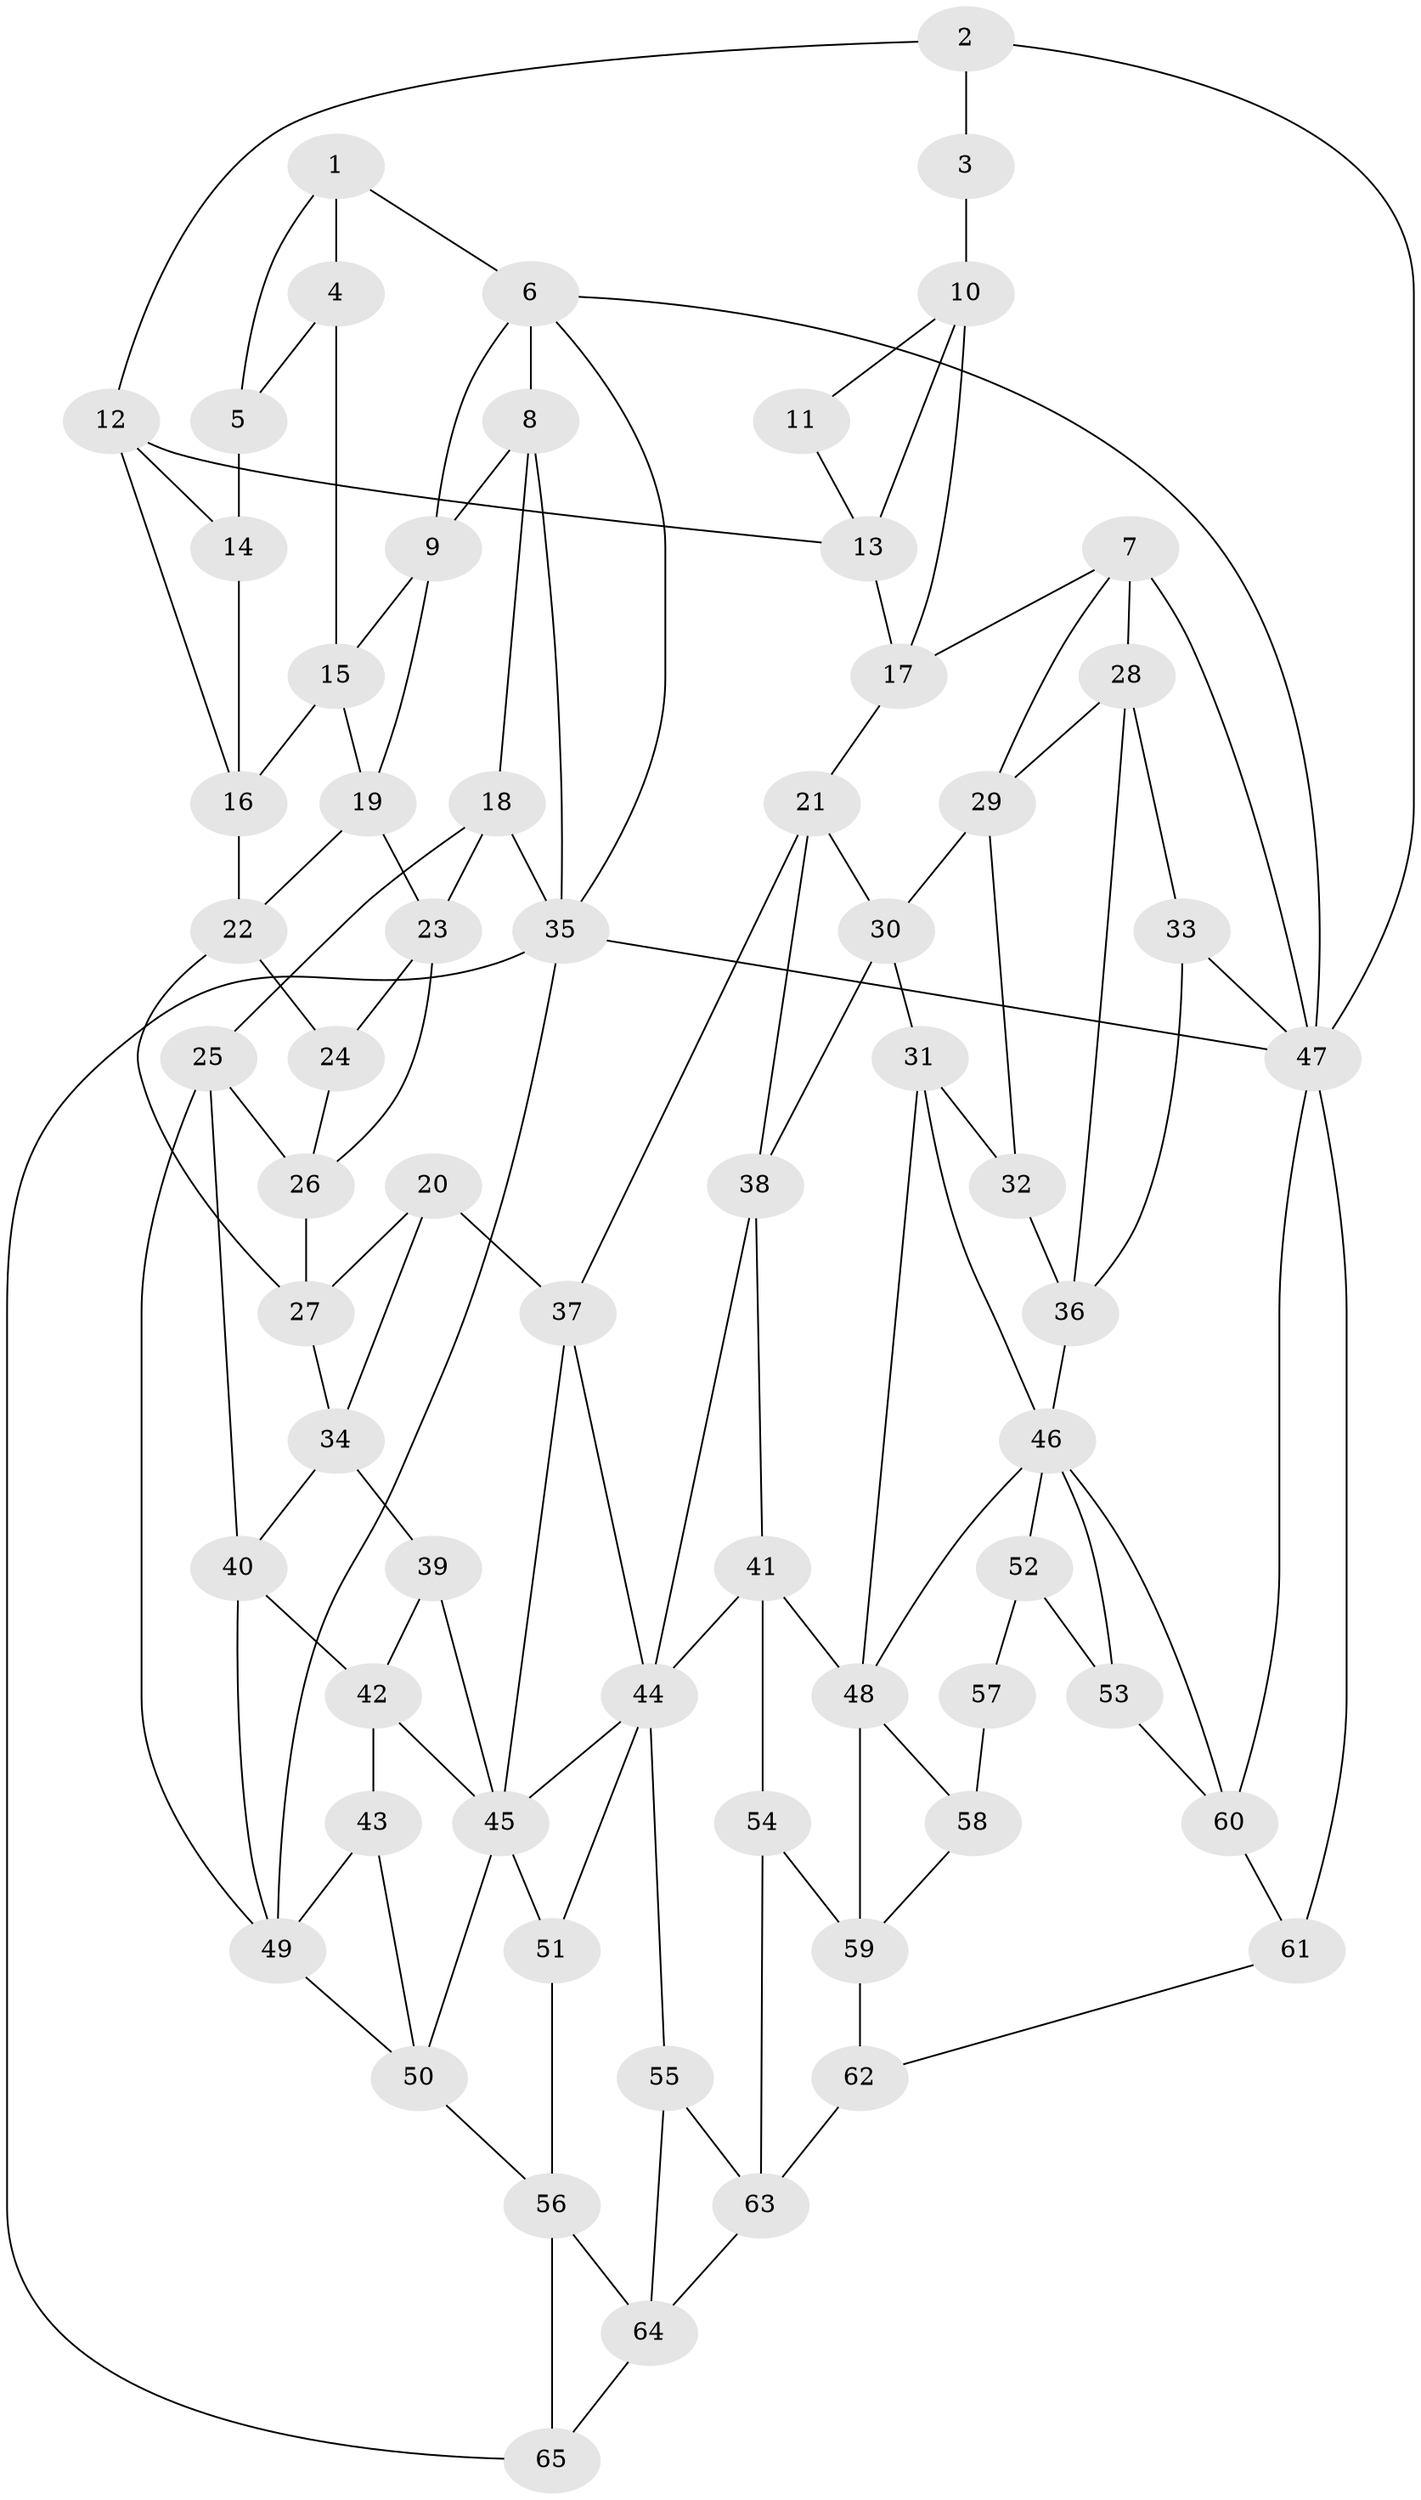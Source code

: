 // original degree distribution, {3: 0.023255813953488372, 4: 0.24031007751937986, 5: 0.5038759689922481, 6: 0.23255813953488372}
// Generated by graph-tools (version 1.1) at 2025/27/03/09/25 03:27:09]
// undirected, 65 vertices, 124 edges
graph export_dot {
graph [start="1"]
  node [color=gray90,style=filled];
  1;
  2;
  3;
  4;
  5;
  6;
  7;
  8;
  9;
  10;
  11;
  12;
  13;
  14;
  15;
  16;
  17;
  18;
  19;
  20;
  21;
  22;
  23;
  24;
  25;
  26;
  27;
  28;
  29;
  30;
  31;
  32;
  33;
  34;
  35;
  36;
  37;
  38;
  39;
  40;
  41;
  42;
  43;
  44;
  45;
  46;
  47;
  48;
  49;
  50;
  51;
  52;
  53;
  54;
  55;
  56;
  57;
  58;
  59;
  60;
  61;
  62;
  63;
  64;
  65;
  1 -- 4 [weight=1.0];
  1 -- 5 [weight=1.0];
  1 -- 6 [weight=1.0];
  2 -- 3 [weight=2.0];
  2 -- 12 [weight=1.0];
  2 -- 47 [weight=1.0];
  3 -- 10 [weight=1.0];
  4 -- 5 [weight=1.0];
  4 -- 15 [weight=1.0];
  5 -- 14 [weight=2.0];
  6 -- 8 [weight=1.0];
  6 -- 9 [weight=1.0];
  6 -- 35 [weight=1.0];
  6 -- 47 [weight=1.0];
  7 -- 17 [weight=1.0];
  7 -- 28 [weight=1.0];
  7 -- 29 [weight=1.0];
  7 -- 47 [weight=1.0];
  8 -- 9 [weight=1.0];
  8 -- 18 [weight=1.0];
  8 -- 35 [weight=1.0];
  9 -- 15 [weight=1.0];
  9 -- 19 [weight=1.0];
  10 -- 11 [weight=1.0];
  10 -- 13 [weight=1.0];
  10 -- 17 [weight=1.0];
  11 -- 13 [weight=1.0];
  12 -- 13 [weight=1.0];
  12 -- 14 [weight=1.0];
  12 -- 16 [weight=1.0];
  13 -- 17 [weight=1.0];
  14 -- 16 [weight=1.0];
  15 -- 16 [weight=1.0];
  15 -- 19 [weight=1.0];
  16 -- 22 [weight=1.0];
  17 -- 21 [weight=1.0];
  18 -- 23 [weight=1.0];
  18 -- 25 [weight=1.0];
  18 -- 35 [weight=1.0];
  19 -- 22 [weight=1.0];
  19 -- 23 [weight=1.0];
  20 -- 27 [weight=1.0];
  20 -- 34 [weight=1.0];
  20 -- 37 [weight=1.0];
  21 -- 30 [weight=1.0];
  21 -- 37 [weight=1.0];
  21 -- 38 [weight=1.0];
  22 -- 24 [weight=1.0];
  22 -- 27 [weight=1.0];
  23 -- 24 [weight=1.0];
  23 -- 26 [weight=1.0];
  24 -- 26 [weight=1.0];
  25 -- 26 [weight=1.0];
  25 -- 40 [weight=1.0];
  25 -- 49 [weight=1.0];
  26 -- 27 [weight=1.0];
  27 -- 34 [weight=1.0];
  28 -- 29 [weight=1.0];
  28 -- 33 [weight=1.0];
  28 -- 36 [weight=1.0];
  29 -- 30 [weight=1.0];
  29 -- 32 [weight=1.0];
  30 -- 31 [weight=1.0];
  30 -- 38 [weight=1.0];
  31 -- 32 [weight=1.0];
  31 -- 46 [weight=1.0];
  31 -- 48 [weight=1.0];
  32 -- 36 [weight=1.0];
  33 -- 36 [weight=1.0];
  33 -- 47 [weight=1.0];
  34 -- 39 [weight=1.0];
  34 -- 40 [weight=1.0];
  35 -- 47 [weight=1.0];
  35 -- 49 [weight=1.0];
  35 -- 65 [weight=1.0];
  36 -- 46 [weight=1.0];
  37 -- 44 [weight=1.0];
  37 -- 45 [weight=1.0];
  38 -- 41 [weight=1.0];
  38 -- 44 [weight=1.0];
  39 -- 42 [weight=1.0];
  39 -- 45 [weight=1.0];
  40 -- 42 [weight=1.0];
  40 -- 49 [weight=1.0];
  41 -- 44 [weight=1.0];
  41 -- 48 [weight=1.0];
  41 -- 54 [weight=1.0];
  42 -- 43 [weight=1.0];
  42 -- 45 [weight=1.0];
  43 -- 49 [weight=2.0];
  43 -- 50 [weight=1.0];
  44 -- 45 [weight=1.0];
  44 -- 51 [weight=1.0];
  44 -- 55 [weight=1.0];
  45 -- 50 [weight=1.0];
  45 -- 51 [weight=1.0];
  46 -- 48 [weight=1.0];
  46 -- 52 [weight=1.0];
  46 -- 53 [weight=1.0];
  46 -- 60 [weight=1.0];
  47 -- 60 [weight=1.0];
  47 -- 61 [weight=2.0];
  48 -- 58 [weight=1.0];
  48 -- 59 [weight=1.0];
  49 -- 50 [weight=1.0];
  50 -- 56 [weight=1.0];
  51 -- 56 [weight=1.0];
  52 -- 53 [weight=1.0];
  52 -- 57 [weight=2.0];
  53 -- 60 [weight=1.0];
  54 -- 59 [weight=1.0];
  54 -- 63 [weight=1.0];
  55 -- 63 [weight=1.0];
  55 -- 64 [weight=1.0];
  56 -- 64 [weight=1.0];
  56 -- 65 [weight=1.0];
  57 -- 58 [weight=2.0];
  58 -- 59 [weight=1.0];
  59 -- 62 [weight=1.0];
  60 -- 61 [weight=1.0];
  61 -- 62 [weight=1.0];
  62 -- 63 [weight=1.0];
  63 -- 64 [weight=1.0];
  64 -- 65 [weight=1.0];
}
